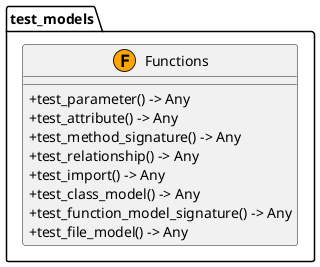 @startuml
skinparam classAttributeIconSize 0

package "test_models" {
  class Functions <<(F,orange)>> {
    +test_parameter() -> Any
    +test_attribute() -> Any
    +test_method_signature() -> Any
    +test_relationship() -> Any
    +test_import() -> Any
    +test_class_model() -> Any
    +test_function_model_signature() -> Any
    +test_file_model() -> Any
  }
}

' Relationships
@enduml
